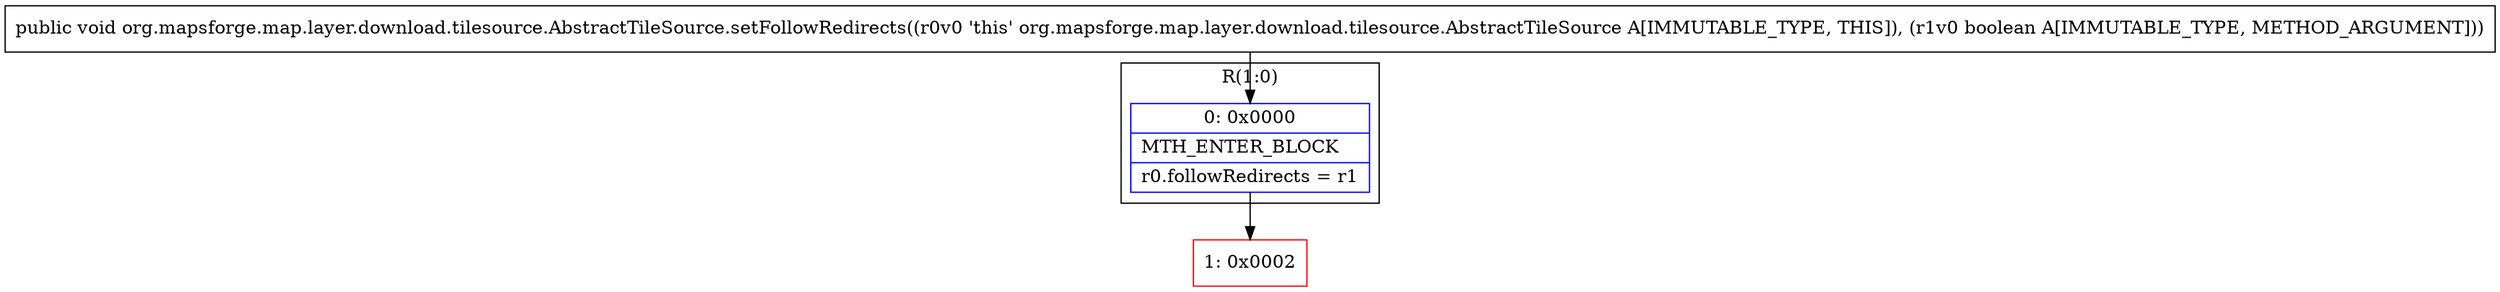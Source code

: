 digraph "CFG fororg.mapsforge.map.layer.download.tilesource.AbstractTileSource.setFollowRedirects(Z)V" {
subgraph cluster_Region_471299594 {
label = "R(1:0)";
node [shape=record,color=blue];
Node_0 [shape=record,label="{0\:\ 0x0000|MTH_ENTER_BLOCK\l|r0.followRedirects = r1\l}"];
}
Node_1 [shape=record,color=red,label="{1\:\ 0x0002}"];
MethodNode[shape=record,label="{public void org.mapsforge.map.layer.download.tilesource.AbstractTileSource.setFollowRedirects((r0v0 'this' org.mapsforge.map.layer.download.tilesource.AbstractTileSource A[IMMUTABLE_TYPE, THIS]), (r1v0 boolean A[IMMUTABLE_TYPE, METHOD_ARGUMENT])) }"];
MethodNode -> Node_0;
Node_0 -> Node_1;
}

